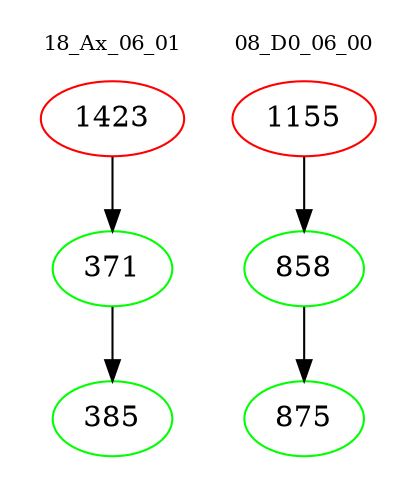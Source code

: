 digraph{
subgraph cluster_0 {
color = white
label = "18_Ax_06_01";
fontsize=10;
T0_1423 [label="1423", color="red"]
T0_1423 -> T0_371 [color="black"]
T0_371 [label="371", color="green"]
T0_371 -> T0_385 [color="black"]
T0_385 [label="385", color="green"]
}
subgraph cluster_1 {
color = white
label = "08_D0_06_00";
fontsize=10;
T1_1155 [label="1155", color="red"]
T1_1155 -> T1_858 [color="black"]
T1_858 [label="858", color="green"]
T1_858 -> T1_875 [color="black"]
T1_875 [label="875", color="green"]
}
}
